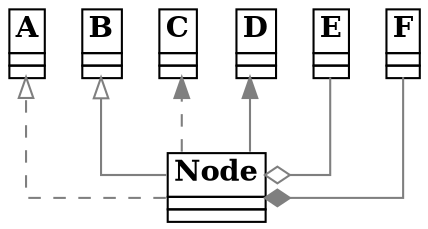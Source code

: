 digraph G {
  graph [splines="ortho" rankdir="BT"]
  edge [color="gray50"]
  node [shape="plain"]

  ClassNode [label=<
    <TABLE BORDER="0" CELLBORDER="1" CELLSPACING="0">
      <TR>
        <TD><B>Node</B></TD>
      </TR>
      <TR>
        <TD></TD>
      </TR>
      <TR>
        <TD></TD>
      </TR>
    </TABLE>
  >]

  ClassA [label=<
    <TABLE BORDER="0" CELLBORDER="1" CELLSPACING="0">
      <TR>
        <TD><B>A</B></TD>
      </TR>
      <TR>
        <TD></TD>
      </TR>
      <TR>
        <TD></TD>
      </TR>
    </TABLE>
  >]

  ClassB [label=<
    <TABLE BORDER="0" CELLBORDER="1" CELLSPACING="0">
      <TR>
        <TD><B>B</B></TD>
      </TR>
      <TR>
        <TD></TD>
      </TR>
      <TR>
        <TD></TD>
      </TR>
    </TABLE>
  >]

  ClassC [label=<
    <TABLE BORDER="0" CELLBORDER="1" CELLSPACING="0">
      <TR>
        <TD><B>C</B></TD>
      </TR>
      <TR>
        <TD></TD>
      </TR>
      <TR>
        <TD></TD>
      </TR>
    </TABLE>
  >]

  ClassD [label=<
    <TABLE BORDER="0" CELLBORDER="1" CELLSPACING="0">
      <TR>
        <TD><B>D</B></TD>
      </TR>
      <TR>
        <TD></TD>
      </TR>
      <TR>
        <TD></TD>
      </TR>
    </TABLE>
  >]

  ClassE [label=<
    <TABLE BORDER="0" CELLBORDER="1" CELLSPACING="0">
      <TR>
        <TD><B>E</B></TD>
      </TR>
      <TR>
        <TD></TD>
      </TR>
      <TR>
        <TD></TD>
      </TR>
    </TABLE>
  >]

  ClassF [label=<
    <TABLE BORDER="0" CELLBORDER="1" CELLSPACING="0">
      <TR>
        <TD><B>F</B></TD>
      </TR>
      <TR>
        <TD></TD>
      </TR>
      <TR>
        <TD></TD>
      </TR>
    </TABLE>
  >]

  ClassNode -> ClassA [arrowhead="onormal" style="dashed"]
  ClassNode -> ClassB [arrowhead="onormal"]

  ClassNode -> ClassC [style="dashed"]
  ClassNode -> ClassD
  ClassNode -> ClassE [dir="back" arrowtail="odiamond"]
  ClassNode -> ClassF [dir="back" arrowtail="diamond"]
}